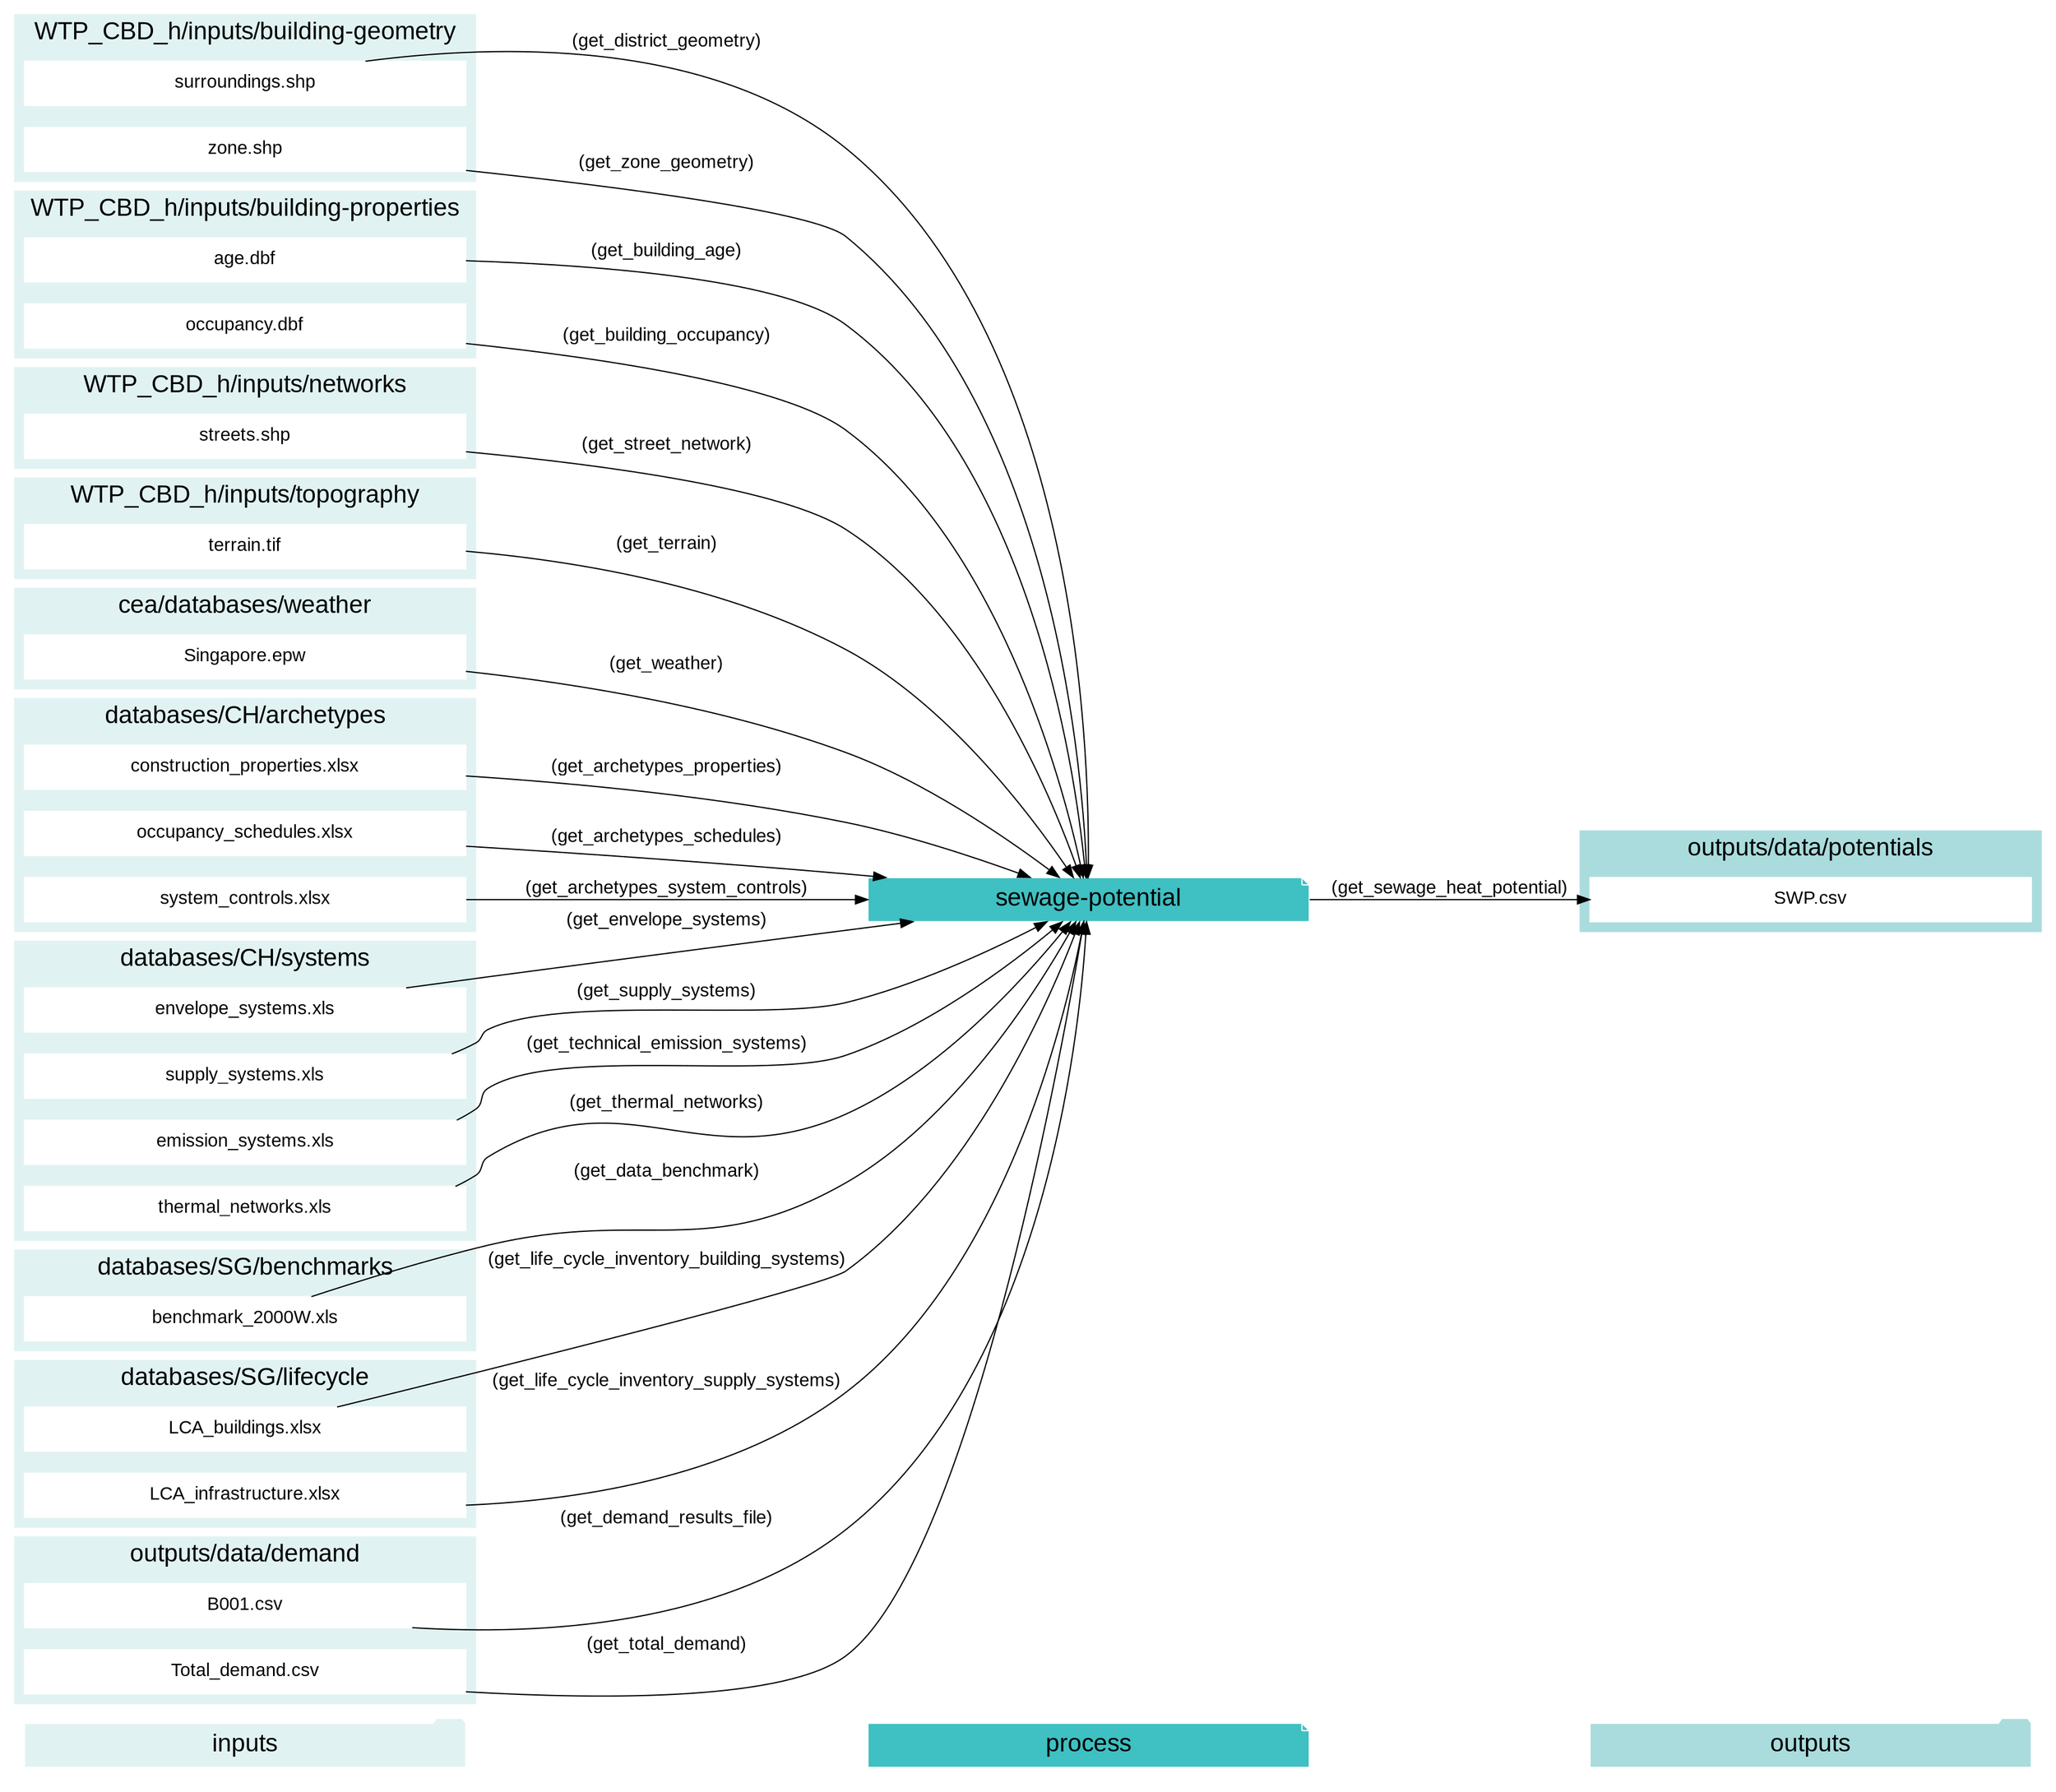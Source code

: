 digraph trace_inputlocator {
    rankdir="LR";
    graph [overlap=false, fontname=arial];
    node [shape=box, style=filled, color=white, fontsize=15, fontname=arial, fixedsize=true, width=5];
    edge [fontname=arial, fontsize = 15]
    newrank=true
    subgraph cluster_legend {
    fontsize=25
    style=invis
    "process"[style=filled, fillcolor="#3FC0C2", shape=note, fontsize=20, fontname="arial"]
    "inputs" [style=filled, shape=folder, color=white, fillcolor="#E1F2F2", fontsize=20]
    "outputs"[style=filled, shape=folder, color=white, fillcolor="#aadcdd", fontsize=20]
    "inputs"->"process"[style=invis]
    "process"->"outputs"[style=invis]
    }
    "sewage-potential"[style=filled, color=white, fillcolor="#3FC0C2", shape=note, fontsize=20, fontname=arial];
    subgraph cluster_0_in {
        style = filled;
        color = "#E1F2F2";
        fontsize = 20;
        rank=same;
        label="WTP_CBD_h/inputs/building-geometry";
        "surroundings.shp"
        "zone.shp"
    }
    subgraph cluster_1_in {
        style = filled;
        color = "#E1F2F2";
        fontsize = 20;
        rank=same;
        label="WTP_CBD_h/inputs/building-properties";
        "age.dbf"
        "occupancy.dbf"
    }
    subgraph cluster_2_in {
        style = filled;
        color = "#E1F2F2";
        fontsize = 20;
        rank=same;
        label="WTP_CBD_h/inputs/networks";
        "streets.shp"
    }
    subgraph cluster_3_in {
        style = filled;
        color = "#E1F2F2";
        fontsize = 20;
        rank=same;
        label="WTP_CBD_h/inputs/topography";
        "terrain.tif"
    }
    subgraph cluster_4_in {
        style = filled;
        color = "#E1F2F2";
        fontsize = 20;
        rank=same;
        label="cea/databases/weather";
        "Singapore.epw"
    }
    subgraph cluster_5_in {
        style = filled;
        color = "#E1F2F2";
        fontsize = 20;
        rank=same;
        label="databases/CH/archetypes";
        "construction_properties.xlsx"
        "occupancy_schedules.xlsx"
        "system_controls.xlsx"
    }
    subgraph cluster_6_in {
        style = filled;
        color = "#E1F2F2";
        fontsize = 20;
        rank=same;
        label="databases/CH/systems";
        "envelope_systems.xls"
        "supply_systems.xls"
        "emission_systems.xls"
        "thermal_networks.xls"
    }
    subgraph cluster_7_in {
        style = filled;
        color = "#E1F2F2";
        fontsize = 20;
        rank=same;
        label="databases/SG/benchmarks";
        "benchmark_2000W.xls"
    }
    subgraph cluster_8_in {
        style = filled;
        color = "#E1F2F2";
        fontsize = 20;
        rank=same;
        label="databases/SG/lifecycle";
        "LCA_buildings.xlsx"
        "LCA_infrastructure.xlsx"
    }
    subgraph cluster_9_in {
        style = filled;
        color = "#E1F2F2";
        fontsize = 20;
        rank=same;
        label="outputs/data/demand";
        "B001.csv"
        "Total_demand.csv"
    }
    subgraph cluster_10_out {
        style = filled;
        color = "#aadcdd";
        fontsize = 20;
        rank=same;
        label="outputs/data/potentials";
        "SWP.csv"
    }
    "construction_properties.xlsx" -> "sewage-potential"[label="(get_archetypes_properties)"]
    "occupancy_schedules.xlsx" -> "sewage-potential"[label="(get_archetypes_schedules)"]
    "system_controls.xlsx" -> "sewage-potential"[label="(get_archetypes_system_controls)"]
    "age.dbf" -> "sewage-potential"[label="(get_building_age)"]
    "occupancy.dbf" -> "sewage-potential"[label="(get_building_occupancy)"]
    "benchmark_2000W.xls" -> "sewage-potential"[label="(get_data_benchmark)"]
    "B001.csv" -> "sewage-potential"[label="(get_demand_results_file)"]
    "surroundings.shp" -> "sewage-potential"[label="(get_district_geometry)"]
    "envelope_systems.xls" -> "sewage-potential"[label="(get_envelope_systems)"]
    "LCA_buildings.xlsx" -> "sewage-potential"[label="(get_life_cycle_inventory_building_systems)"]
    "LCA_infrastructure.xlsx" -> "sewage-potential"[label="(get_life_cycle_inventory_supply_systems)"]
    "streets.shp" -> "sewage-potential"[label="(get_street_network)"]
    "supply_systems.xls" -> "sewage-potential"[label="(get_supply_systems)"]
    "emission_systems.xls" -> "sewage-potential"[label="(get_technical_emission_systems)"]
    "terrain.tif" -> "sewage-potential"[label="(get_terrain)"]
    "thermal_networks.xls" -> "sewage-potential"[label="(get_thermal_networks)"]
    "Total_demand.csv" -> "sewage-potential"[label="(get_total_demand)"]
    "Singapore.epw" -> "sewage-potential"[label="(get_weather)"]
    "zone.shp" -> "sewage-potential"[label="(get_zone_geometry)"]
    "sewage-potential" -> "SWP.csv"[label="(get_sewage_heat_potential)"]
    }